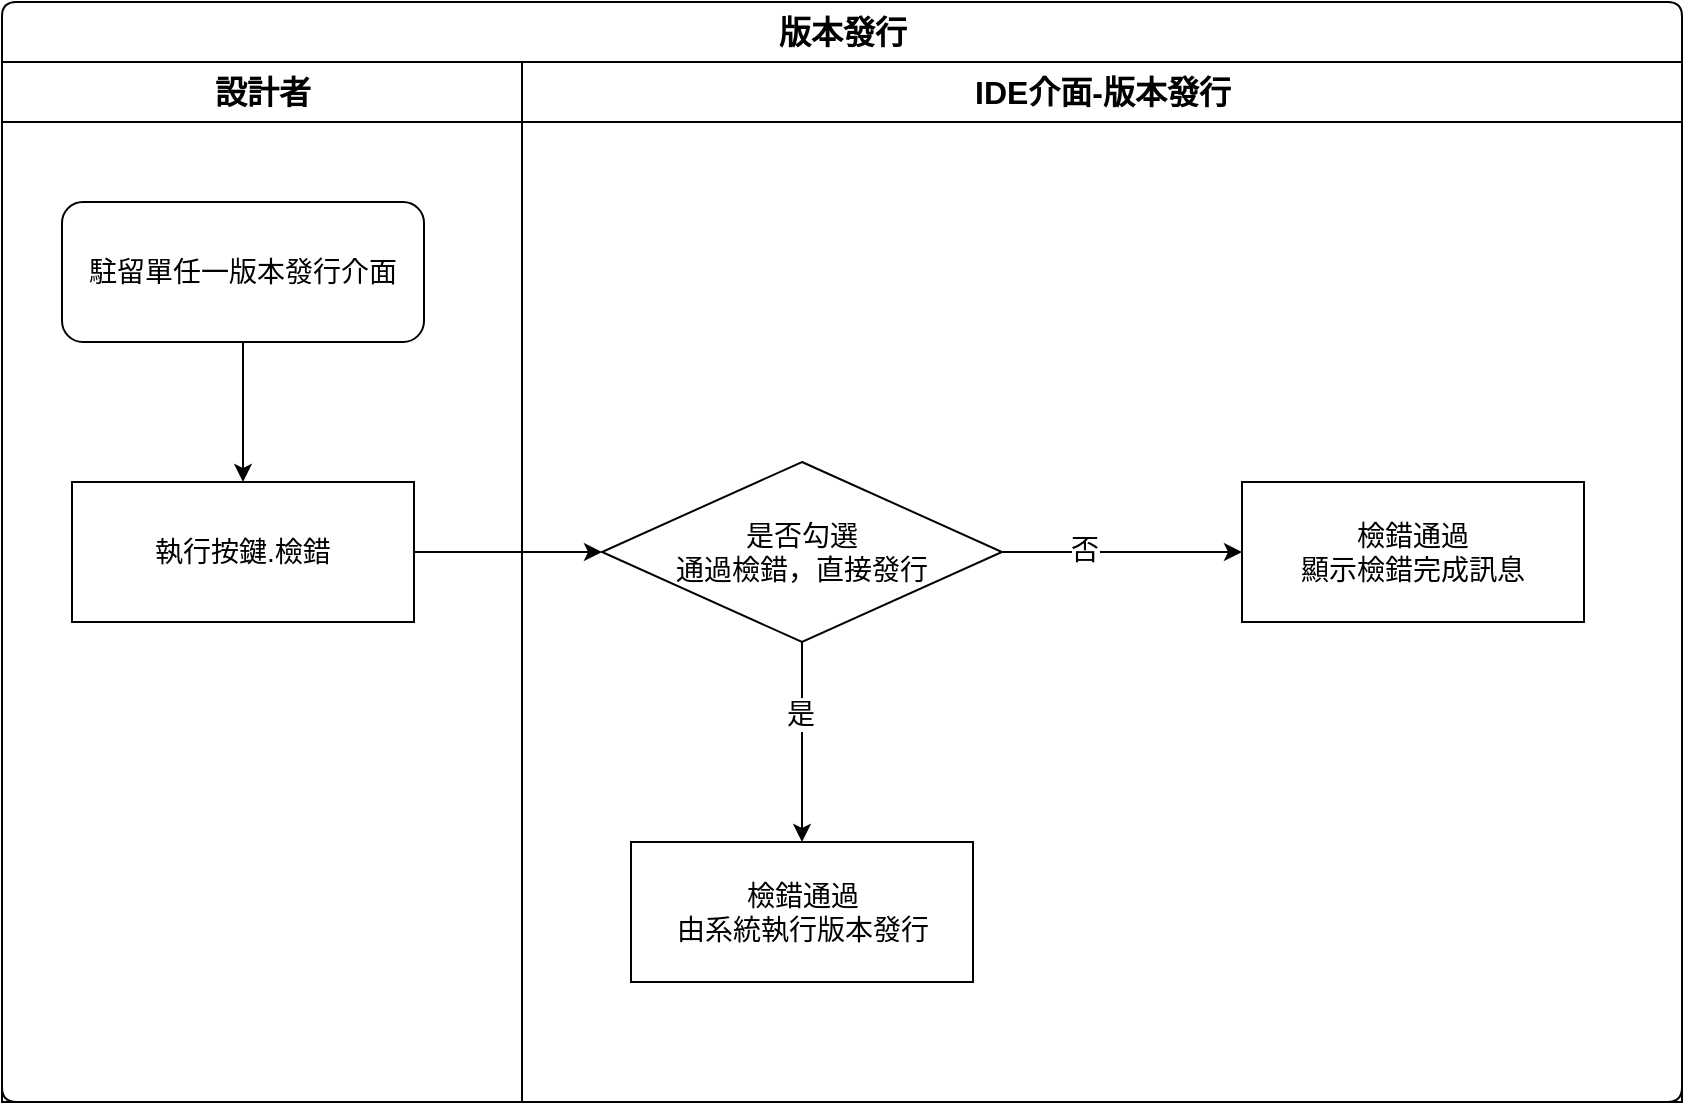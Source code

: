 <mxfile version="14.4.3" type="device"><diagram id="C5RBs43oDa-KdzZeNtuy" name="ErrorDetection"><mxGraphModel dx="1086" dy="829" grid="1" gridSize="10" guides="1" tooltips="1" connect="1" arrows="1" fold="1" page="1" pageScale="1" pageWidth="1169" pageHeight="827" math="0" shadow="0"><root><mxCell id="WIyWlLk6GJQsqaUBKTNV-0"/><mxCell id="WIyWlLk6GJQsqaUBKTNV-1" parent="WIyWlLk6GJQsqaUBKTNV-0"/><mxCell id="ML_xVx1bCZqhYZ9f8Zp_-0" value="版本發行" style="swimlane;html=1;childLayout=stackLayout;resizeParent=1;resizeParentMax=0;strokeWidth=1;fontSize=16;rounded=1;arcSize=8;startSize=30;" vertex="1" parent="WIyWlLk6GJQsqaUBKTNV-1"><mxGeometry x="40" y="80" width="840" height="550" as="geometry"/></mxCell><mxCell id="ML_xVx1bCZqhYZ9f8Zp_-1" style="edgeStyle=orthogonalEdgeStyle;rounded=0;orthogonalLoop=1;jettySize=auto;html=1;fontSize=14;entryX=0;entryY=0.5;entryDx=0;entryDy=0;" edge="1" parent="ML_xVx1bCZqhYZ9f8Zp_-0" source="ML_xVx1bCZqhYZ9f8Zp_-5" target="ML_xVx1bCZqhYZ9f8Zp_-10"><mxGeometry relative="1" as="geometry"/></mxCell><mxCell id="ML_xVx1bCZqhYZ9f8Zp_-2" value="設計者" style="swimlane;html=1;startSize=30;fontSize=16;strokeWidth=1;" vertex="1" parent="ML_xVx1bCZqhYZ9f8Zp_-0"><mxGeometry y="30" width="260" height="520" as="geometry"/></mxCell><mxCell id="ML_xVx1bCZqhYZ9f8Zp_-3" style="edgeStyle=orthogonalEdgeStyle;rounded=0;orthogonalLoop=1;jettySize=auto;html=1;fontSize=14;" edge="1" parent="ML_xVx1bCZqhYZ9f8Zp_-2" source="ML_xVx1bCZqhYZ9f8Zp_-4" target="ML_xVx1bCZqhYZ9f8Zp_-5"><mxGeometry relative="1" as="geometry"/></mxCell><mxCell id="ML_xVx1bCZqhYZ9f8Zp_-4" value="駐留單任一版本發行介面" style="rounded=1;whiteSpace=wrap;html=1;strokeWidth=1;fontSize=14;" vertex="1" parent="ML_xVx1bCZqhYZ9f8Zp_-2"><mxGeometry x="30" y="70" width="181" height="70" as="geometry"/></mxCell><mxCell id="ML_xVx1bCZqhYZ9f8Zp_-5" value="執行按鍵.檢錯" style="rounded=0;whiteSpace=wrap;html=1;strokeWidth=1;fontSize=14;" vertex="1" parent="ML_xVx1bCZqhYZ9f8Zp_-2"><mxGeometry x="35" y="210" width="171" height="70" as="geometry"/></mxCell><mxCell id="ML_xVx1bCZqhYZ9f8Zp_-6" value="IDE介面-版本發行" style="swimlane;html=1;startSize=30;fontSize=16;strokeWidth=1;" vertex="1" parent="ML_xVx1bCZqhYZ9f8Zp_-0"><mxGeometry x="260" y="30" width="580" height="520" as="geometry"/></mxCell><mxCell id="ML_xVx1bCZqhYZ9f8Zp_-8" value="檢錯通過&lt;br&gt;由系統執行版本發行" style="rounded=0;whiteSpace=wrap;html=1;strokeWidth=1;fontSize=14;" vertex="1" parent="ML_xVx1bCZqhYZ9f8Zp_-6"><mxGeometry x="54.5" y="390" width="171" height="70" as="geometry"/></mxCell><mxCell id="ML_xVx1bCZqhYZ9f8Zp_-13" style="edgeStyle=orthogonalEdgeStyle;rounded=0;orthogonalLoop=1;jettySize=auto;html=1;" edge="1" parent="ML_xVx1bCZqhYZ9f8Zp_-6" source="ML_xVx1bCZqhYZ9f8Zp_-10" target="ML_xVx1bCZqhYZ9f8Zp_-12"><mxGeometry relative="1" as="geometry"/></mxCell><mxCell id="ML_xVx1bCZqhYZ9f8Zp_-16" value="否" style="edgeLabel;html=1;align=center;verticalAlign=middle;resizable=0;points=[];fontSize=14;" vertex="1" connectable="0" parent="ML_xVx1bCZqhYZ9f8Zp_-13"><mxGeometry x="-0.314" y="-2" relative="1" as="geometry"><mxPoint y="-3" as="offset"/></mxGeometry></mxCell><mxCell id="ML_xVx1bCZqhYZ9f8Zp_-14" style="edgeStyle=orthogonalEdgeStyle;rounded=0;orthogonalLoop=1;jettySize=auto;html=1;" edge="1" parent="ML_xVx1bCZqhYZ9f8Zp_-6" source="ML_xVx1bCZqhYZ9f8Zp_-10" target="ML_xVx1bCZqhYZ9f8Zp_-8"><mxGeometry relative="1" as="geometry"><Array as="points"><mxPoint x="140" y="330"/><mxPoint x="140" y="330"/></Array></mxGeometry></mxCell><mxCell id="ML_xVx1bCZqhYZ9f8Zp_-15" value="是" style="edgeLabel;html=1;align=center;verticalAlign=middle;resizable=0;points=[];fontSize=14;" vertex="1" connectable="0" parent="ML_xVx1bCZqhYZ9f8Zp_-14"><mxGeometry x="-0.28" y="1" relative="1" as="geometry"><mxPoint x="-2" as="offset"/></mxGeometry></mxCell><mxCell id="ML_xVx1bCZqhYZ9f8Zp_-10" value="是否勾選&lt;br&gt;通過檢錯，直接發行" style="rhombus;whiteSpace=wrap;html=1;fontSize=14;" vertex="1" parent="ML_xVx1bCZqhYZ9f8Zp_-6"><mxGeometry x="40" y="200" width="200" height="90" as="geometry"/></mxCell><mxCell id="ML_xVx1bCZqhYZ9f8Zp_-12" value="檢錯通過&lt;br&gt;顯示檢錯完成訊息" style="rounded=0;whiteSpace=wrap;html=1;strokeWidth=1;fontSize=14;" vertex="1" parent="ML_xVx1bCZqhYZ9f8Zp_-6"><mxGeometry x="360" y="210" width="171" height="70" as="geometry"/></mxCell></root></mxGraphModel></diagram></mxfile>